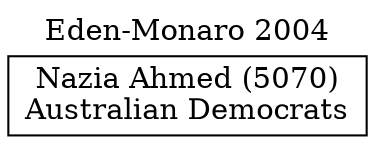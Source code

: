 // House preference flow
digraph "Nazia Ahmed (5070)_Eden-Monaro_2004" {
	graph [label="Eden-Monaro 2004" labelloc=t mclimit=10]
	node [shape=box]
	"Nazia Ahmed (5070)" [label="Nazia Ahmed (5070)
Australian Democrats"]
}
